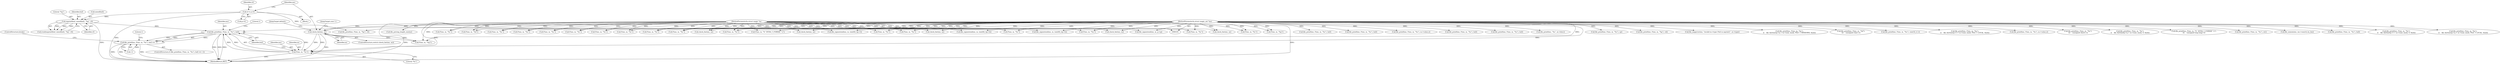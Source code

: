 digraph "0_file_4a284c89d6ef11aca34da65da7d673050a5ea320_5@pointer" {
"1000768" [label="(Call,file_printf(ms, F(ms, m, \"%s\"), buf))"];
"1000770" [label="(Call,F(ms, m, \"%s\"))"];
"1000749" [label="(Call,check_fmt(ms, m))"];
"1000102" [label="(MethodParameterIn,struct magic_set *ms)"];
"1000103" [label="(MethodParameterIn,struct magic *m)"];
"1000760" [label="(Call,snprintf(buf, sizeof(buf), \"%g\", vf))"];
"1000743" [label="(Call,vf = p->f)"];
"1000767" [label="(Call,file_printf(ms, F(ms, m, \"%s\"), buf) == -1)"];
"1000250" [label="(Call,file_printf(ms, F(ms, m, \"%u\"),\n\t\t\t    (unsigned short) v))"];
"1000781" [label="(JumpTarget,default:)"];
"1000675" [label="(Call,file_printf(ms, F(ms, m, \"%s\"),\n\t\t    file_fmttime(p->q + m->num_mask, 0, tbuf)))"];
"1000748" [label="(ControlStructure,switch (check_fmt(ms, m)))"];
"1000750" [label="(Identifier,ms)"];
"1000773" [label="(Literal,\"%s\")"];
"1000836" [label="(Call,F(ms, m, \"%s\"))"];
"1000399" [label="(Call,file_printf(ms, F(ms, m, \"%\" INT64_T_FORMAT \"u\"),\n\t\t\t    (unsigned long long) v))"];
"1000762" [label="(Call,sizeof(buf))"];
"1000540" [label="(Call,file_printf(ms, F(ms, m, \"%s\"), str))"];
"1001042" [label="(MethodReturn,RET)"];
"1000760" [label="(Call,snprintf(buf, sizeof(buf), \"%g\", vf))"];
"1000236" [label="(Call,F(ms, m, \"%s\"))"];
"1000161" [label="(Call,F(ms, m, \"%s\"))"];
"1000362" [label="(Call,check_fmt(ms, m))"];
"1000896" [label="(Call,file_oomem(ms, ms->search.rm_len))"];
"1000234" [label="(Call,file_printf(ms, F(ms, m, \"%s\"), buf))"];
"1000605" [label="(Call,file_printf(ms, F(ms, m, \"%s\"),\n\t\t    file_fmttime(p->l + m->num_mask, 0, tbuf)))"];
"1000744" [label="(Identifier,vf)"];
"1000640" [label="(Call,file_printf(ms, F(ms, m, \"%s\"),\n\t\t    file_fmttime(p->q + m->num_mask, FILE_T_LOCAL, tbuf)))"];
"1000571" [label="(Call,F(ms, m, \"%s\"))"];
"1000758" [label="(Call,(void)snprintf(buf, sizeof(buf), \"%g\", vf))"];
"1000780" [label="(ControlStructure,break;)"];
"1000159" [label="(Call,file_printf(ms, F(ms, m, \"%s\"), buf))"];
"1000177" [label="(Call,F(ms, m, \"%d\"))"];
"1000834" [label="(Call,file_printf(ms, F(ms, m, \"%s\"), buf))"];
"1000607" [label="(Call,F(ms, m, \"%s\"))"];
"1000442" [label="(Call,file_printf(ms, F(ms, m, \"%s\"), m->value.s))"];
"1000771" [label="(Identifier,ms)"];
"1000768" [label="(Call,file_printf(ms, F(ms, m, \"%s\"), buf))"];
"1000764" [label="(Literal,\"%g\")"];
"1000712" [label="(Call,F(ms, m, \"%s\"))"];
"1000766" [label="(ControlStructure,if (file_printf(ms, F(ms, m, \"%s\"), buf) == -1))"];
"1000280" [label="(Call,file_signextend(ms, m, (uint64_t)p->l))"];
"1000328" [label="(Call,F(ms, m, \"%u\"))"];
"1000815" [label="(Call,check_fmt(ms, m))"];
"1000642" [label="(Call,F(ms, m, \"%s\"))"];
"1000383" [label="(Call,file_printf(ms, F(ms, m, \"%s\"), buf))"];
"1000786" [label="(Call,F(ms, m, \"%g\"))"];
"1000125" [label="(Block,)"];
"1000751" [label="(Identifier,m)"];
"1000310" [label="(Call,file_printf(ms, F(ms, m, \"%s\"), buf))"];
"1000745" [label="(Call,p->f)"];
"1000138" [label="(Call,check_fmt(ms, m))"];
"1001002" [label="(Call,file_printf(ms, \"%s\", m->desc))"];
"1000779" [label="(Literal,1)"];
"1000784" [label="(Call,file_printf(ms, F(ms, m, \"%g\"), vf))"];
"1000677" [label="(Call,F(ms, m, \"%s\"))"];
"1000774" [label="(Identifier,buf)"];
"1000776" [label="(Literal,1)"];
"1000252" [label="(Call,F(ms, m, \"%u\"))"];
"1000289" [label="(Call,check_fmt(ms, m))"];
"1000908" [label="(Call,file_printf(ms, F(ms, m, \"%s\"), cp))"];
"1000743" [label="(Call,vf = p->f)"];
"1000775" [label="(Call,-1)"];
"1000401" [label="(Call,F(ms, m, \"%\" INT64_T_FORMAT \"u\"))"];
"1000850" [label="(Call,file_printf(ms, F(ms, m, \"%g\"), vd))"];
"1000772" [label="(Identifier,m)"];
"1000444" [label="(Call,F(ms, m, \"%s\"))"];
"1000769" [label="(Identifier,ms)"];
"1000129" [label="(Call,file_signextend(ms, m, (uint64_t)p->b))"];
"1000958" [label="(Call,F(ms, m, \"%s\"))"];
"1000312" [label="(Call,F(ms, m, \"%s\"))"];
"1000852" [label="(Call,F(ms, m, \"%g\"))"];
"1000765" [label="(Identifier,vf)"];
"1001029" [label="(Call,file_magerror(ms, \"invalid m->type (%d) in mprint()\", m->type))"];
"1000385" [label="(Call,F(ms, m, \"%s\"))"];
"1000749" [label="(Call,check_fmt(ms, m))"];
"1000761" [label="(Identifier,buf)"];
"1000560" [label="(Call,file_pstring_length_size(m))"];
"1000710" [label="(Call,file_printf(ms, F(ms, m, \"%s\"),\n\t\t    file_fmttime(p->q + m->num_mask, FILE_T_WINDOWS, tbuf)))"];
"1000542" [label="(Call,F(ms, m, \"%s\"))"];
"1000175" [label="(Call,file_printf(ms, F(ms, m, \"%d\"),\n\t\t\t    (unsigned char) v))"];
"1000213" [label="(Call,check_fmt(ms, m))"];
"1000326" [label="(Call,file_printf(ms, F(ms, m, \"%u\"), (uint32_t) v))"];
"1000102" [label="(MethodParameterIn,struct magic_set *ms)"];
"1000770" [label="(Call,F(ms, m, \"%s\"))"];
"1000910" [label="(Call,F(ms, m, \"%s\"))"];
"1000767" [label="(Call,file_printf(ms, F(ms, m, \"%s\"), buf) == -1)"];
"1000204" [label="(Call,file_signextend(ms, m, (uint64_t)p->h))"];
"1000355" [label="(Call,file_signextend(ms, m, p->q))"];
"1000569" [label="(Call,file_printf(ms, F(ms, m, \"%s\"),\n\t\t    file_fmttime(p->l + m->num_mask, FILE_T_LOCAL, tbuf)))"];
"1000103" [label="(MethodParameterIn,struct magic *m)"];
"1000956" [label="(Call,file_printf(ms, F(ms, m, \"%s\"), m->value.s))"];
"1000757" [label="(JumpTarget,case 1:)"];
"1000768" -> "1000767"  [label="AST: "];
"1000768" -> "1000774"  [label="CFG: "];
"1000769" -> "1000768"  [label="AST: "];
"1000770" -> "1000768"  [label="AST: "];
"1000774" -> "1000768"  [label="AST: "];
"1000776" -> "1000768"  [label="CFG: "];
"1000768" -> "1001042"  [label="DDG: "];
"1000768" -> "1001042"  [label="DDG: "];
"1000768" -> "1001042"  [label="DDG: "];
"1000768" -> "1000767"  [label="DDG: "];
"1000768" -> "1000767"  [label="DDG: "];
"1000768" -> "1000767"  [label="DDG: "];
"1000770" -> "1000768"  [label="DDG: "];
"1000770" -> "1000768"  [label="DDG: "];
"1000770" -> "1000768"  [label="DDG: "];
"1000102" -> "1000768"  [label="DDG: "];
"1000760" -> "1000768"  [label="DDG: "];
"1000770" -> "1000773"  [label="CFG: "];
"1000771" -> "1000770"  [label="AST: "];
"1000772" -> "1000770"  [label="AST: "];
"1000773" -> "1000770"  [label="AST: "];
"1000774" -> "1000770"  [label="CFG: "];
"1000770" -> "1001042"  [label="DDG: "];
"1000749" -> "1000770"  [label="DDG: "];
"1000749" -> "1000770"  [label="DDG: "];
"1000102" -> "1000770"  [label="DDG: "];
"1000103" -> "1000770"  [label="DDG: "];
"1000749" -> "1000748"  [label="AST: "];
"1000749" -> "1000751"  [label="CFG: "];
"1000750" -> "1000749"  [label="AST: "];
"1000751" -> "1000749"  [label="AST: "];
"1000757" -> "1000749"  [label="CFG: "];
"1000781" -> "1000749"  [label="CFG: "];
"1000749" -> "1001042"  [label="DDG: "];
"1000102" -> "1000749"  [label="DDG: "];
"1000103" -> "1000749"  [label="DDG: "];
"1000749" -> "1000786"  [label="DDG: "];
"1000749" -> "1000786"  [label="DDG: "];
"1000102" -> "1000101"  [label="AST: "];
"1000102" -> "1001042"  [label="DDG: "];
"1000102" -> "1000129"  [label="DDG: "];
"1000102" -> "1000138"  [label="DDG: "];
"1000102" -> "1000159"  [label="DDG: "];
"1000102" -> "1000161"  [label="DDG: "];
"1000102" -> "1000175"  [label="DDG: "];
"1000102" -> "1000177"  [label="DDG: "];
"1000102" -> "1000204"  [label="DDG: "];
"1000102" -> "1000213"  [label="DDG: "];
"1000102" -> "1000234"  [label="DDG: "];
"1000102" -> "1000236"  [label="DDG: "];
"1000102" -> "1000250"  [label="DDG: "];
"1000102" -> "1000252"  [label="DDG: "];
"1000102" -> "1000280"  [label="DDG: "];
"1000102" -> "1000289"  [label="DDG: "];
"1000102" -> "1000310"  [label="DDG: "];
"1000102" -> "1000312"  [label="DDG: "];
"1000102" -> "1000326"  [label="DDG: "];
"1000102" -> "1000328"  [label="DDG: "];
"1000102" -> "1000355"  [label="DDG: "];
"1000102" -> "1000362"  [label="DDG: "];
"1000102" -> "1000383"  [label="DDG: "];
"1000102" -> "1000385"  [label="DDG: "];
"1000102" -> "1000399"  [label="DDG: "];
"1000102" -> "1000401"  [label="DDG: "];
"1000102" -> "1000442"  [label="DDG: "];
"1000102" -> "1000444"  [label="DDG: "];
"1000102" -> "1000540"  [label="DDG: "];
"1000102" -> "1000542"  [label="DDG: "];
"1000102" -> "1000569"  [label="DDG: "];
"1000102" -> "1000571"  [label="DDG: "];
"1000102" -> "1000605"  [label="DDG: "];
"1000102" -> "1000607"  [label="DDG: "];
"1000102" -> "1000640"  [label="DDG: "];
"1000102" -> "1000642"  [label="DDG: "];
"1000102" -> "1000675"  [label="DDG: "];
"1000102" -> "1000677"  [label="DDG: "];
"1000102" -> "1000710"  [label="DDG: "];
"1000102" -> "1000712"  [label="DDG: "];
"1000102" -> "1000784"  [label="DDG: "];
"1000102" -> "1000786"  [label="DDG: "];
"1000102" -> "1000815"  [label="DDG: "];
"1000102" -> "1000834"  [label="DDG: "];
"1000102" -> "1000836"  [label="DDG: "];
"1000102" -> "1000850"  [label="DDG: "];
"1000102" -> "1000852"  [label="DDG: "];
"1000102" -> "1000896"  [label="DDG: "];
"1000102" -> "1000908"  [label="DDG: "];
"1000102" -> "1000910"  [label="DDG: "];
"1000102" -> "1000956"  [label="DDG: "];
"1000102" -> "1000958"  [label="DDG: "];
"1000102" -> "1001002"  [label="DDG: "];
"1000102" -> "1001029"  [label="DDG: "];
"1000103" -> "1000101"  [label="AST: "];
"1000103" -> "1001042"  [label="DDG: "];
"1000103" -> "1000129"  [label="DDG: "];
"1000103" -> "1000138"  [label="DDG: "];
"1000103" -> "1000161"  [label="DDG: "];
"1000103" -> "1000177"  [label="DDG: "];
"1000103" -> "1000204"  [label="DDG: "];
"1000103" -> "1000213"  [label="DDG: "];
"1000103" -> "1000236"  [label="DDG: "];
"1000103" -> "1000252"  [label="DDG: "];
"1000103" -> "1000280"  [label="DDG: "];
"1000103" -> "1000289"  [label="DDG: "];
"1000103" -> "1000312"  [label="DDG: "];
"1000103" -> "1000328"  [label="DDG: "];
"1000103" -> "1000355"  [label="DDG: "];
"1000103" -> "1000362"  [label="DDG: "];
"1000103" -> "1000385"  [label="DDG: "];
"1000103" -> "1000401"  [label="DDG: "];
"1000103" -> "1000444"  [label="DDG: "];
"1000103" -> "1000542"  [label="DDG: "];
"1000103" -> "1000560"  [label="DDG: "];
"1000103" -> "1000571"  [label="DDG: "];
"1000103" -> "1000607"  [label="DDG: "];
"1000103" -> "1000642"  [label="DDG: "];
"1000103" -> "1000677"  [label="DDG: "];
"1000103" -> "1000712"  [label="DDG: "];
"1000103" -> "1000786"  [label="DDG: "];
"1000103" -> "1000815"  [label="DDG: "];
"1000103" -> "1000836"  [label="DDG: "];
"1000103" -> "1000852"  [label="DDG: "];
"1000103" -> "1000910"  [label="DDG: "];
"1000103" -> "1000958"  [label="DDG: "];
"1000760" -> "1000758"  [label="AST: "];
"1000760" -> "1000765"  [label="CFG: "];
"1000761" -> "1000760"  [label="AST: "];
"1000762" -> "1000760"  [label="AST: "];
"1000764" -> "1000760"  [label="AST: "];
"1000765" -> "1000760"  [label="AST: "];
"1000758" -> "1000760"  [label="CFG: "];
"1000760" -> "1001042"  [label="DDG: "];
"1000760" -> "1000758"  [label="DDG: "];
"1000760" -> "1000758"  [label="DDG: "];
"1000760" -> "1000758"  [label="DDG: "];
"1000743" -> "1000760"  [label="DDG: "];
"1000743" -> "1000125"  [label="AST: "];
"1000743" -> "1000745"  [label="CFG: "];
"1000744" -> "1000743"  [label="AST: "];
"1000745" -> "1000743"  [label="AST: "];
"1000750" -> "1000743"  [label="CFG: "];
"1000743" -> "1001042"  [label="DDG: "];
"1000743" -> "1000784"  [label="DDG: "];
"1000767" -> "1000766"  [label="AST: "];
"1000767" -> "1000775"  [label="CFG: "];
"1000775" -> "1000767"  [label="AST: "];
"1000779" -> "1000767"  [label="CFG: "];
"1000780" -> "1000767"  [label="CFG: "];
"1000767" -> "1001042"  [label="DDG: "];
"1000767" -> "1001042"  [label="DDG: "];
"1000767" -> "1001042"  [label="DDG: "];
"1000775" -> "1000767"  [label="DDG: "];
}
